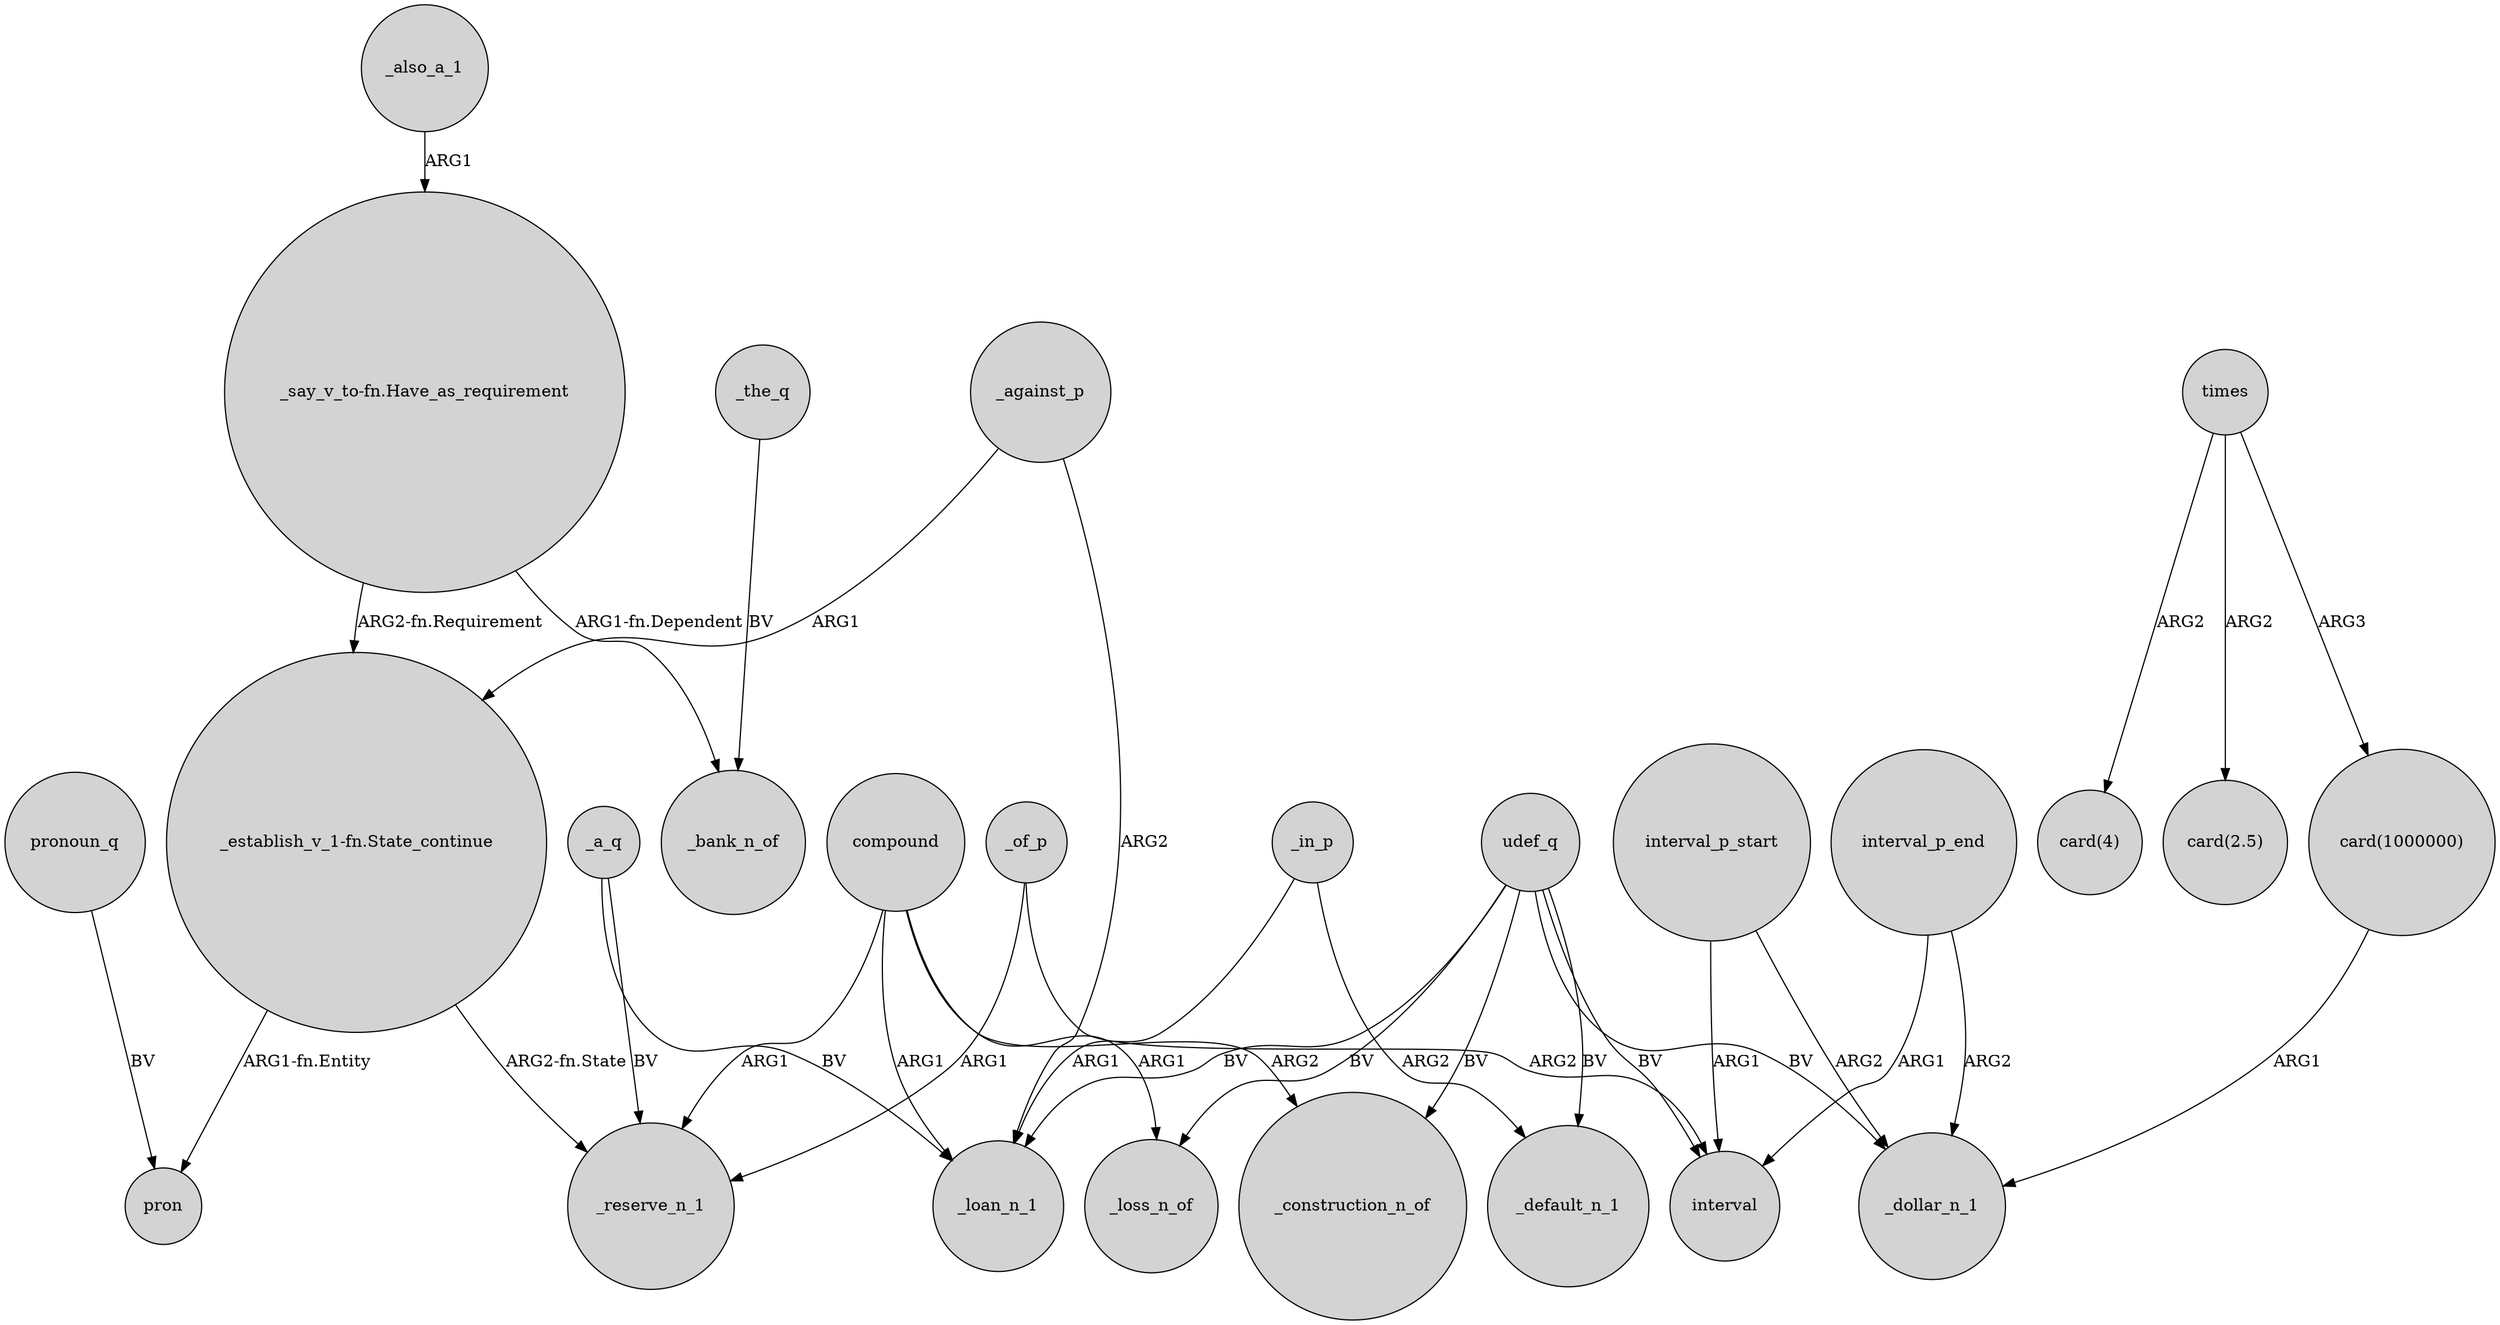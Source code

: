 digraph {
	node [shape=circle style=filled]
	_a_q -> _reserve_n_1 [label=BV]
	"_say_v_to-fn.Have_as_requirement" -> "_establish_v_1-fn.State_continue" [label="ARG2-fn.Requirement"]
	_the_q -> _bank_n_of [label=BV]
	udef_q -> _default_n_1 [label=BV]
	udef_q -> _loan_n_1 [label=BV]
	_of_p -> _reserve_n_1 [label=ARG1]
	times -> "card(1000000)" [label=ARG3]
	udef_q -> interval [label=BV]
	_against_p -> _loan_n_1 [label=ARG2]
	_in_p -> _default_n_1 [label=ARG2]
	interval_p_start -> interval [label=ARG1]
	"_establish_v_1-fn.State_continue" -> pron [label="ARG1-fn.Entity"]
	pronoun_q -> pron [label=BV]
	_a_q -> _loan_n_1 [label=BV]
	times -> "card(4)" [label=ARG2]
	compound -> _loss_n_of [label=ARG1]
	times -> "card(2.5)" [label=ARG2]
	compound -> _loan_n_1 [label=ARG1]
	udef_q -> _loss_n_of [label=BV]
	udef_q -> _dollar_n_1 [label=BV]
	"card(1000000)" -> _dollar_n_1 [label=ARG1]
	"_establish_v_1-fn.State_continue" -> _reserve_n_1 [label="ARG2-fn.State"]
	compound -> _reserve_n_1 [label=ARG1]
	interval_p_end -> interval [label=ARG1]
	interval_p_end -> _dollar_n_1 [label=ARG2]
	_against_p -> "_establish_v_1-fn.State_continue" [label=ARG1]
	_in_p -> _loan_n_1 [label=ARG1]
	interval_p_start -> _dollar_n_1 [label=ARG2]
	udef_q -> _construction_n_of [label=BV]
	_also_a_1 -> "_say_v_to-fn.Have_as_requirement" [label=ARG1]
	_of_p -> interval [label=ARG2]
	"_say_v_to-fn.Have_as_requirement" -> _bank_n_of [label="ARG1-fn.Dependent"]
	compound -> _construction_n_of [label=ARG2]
}
